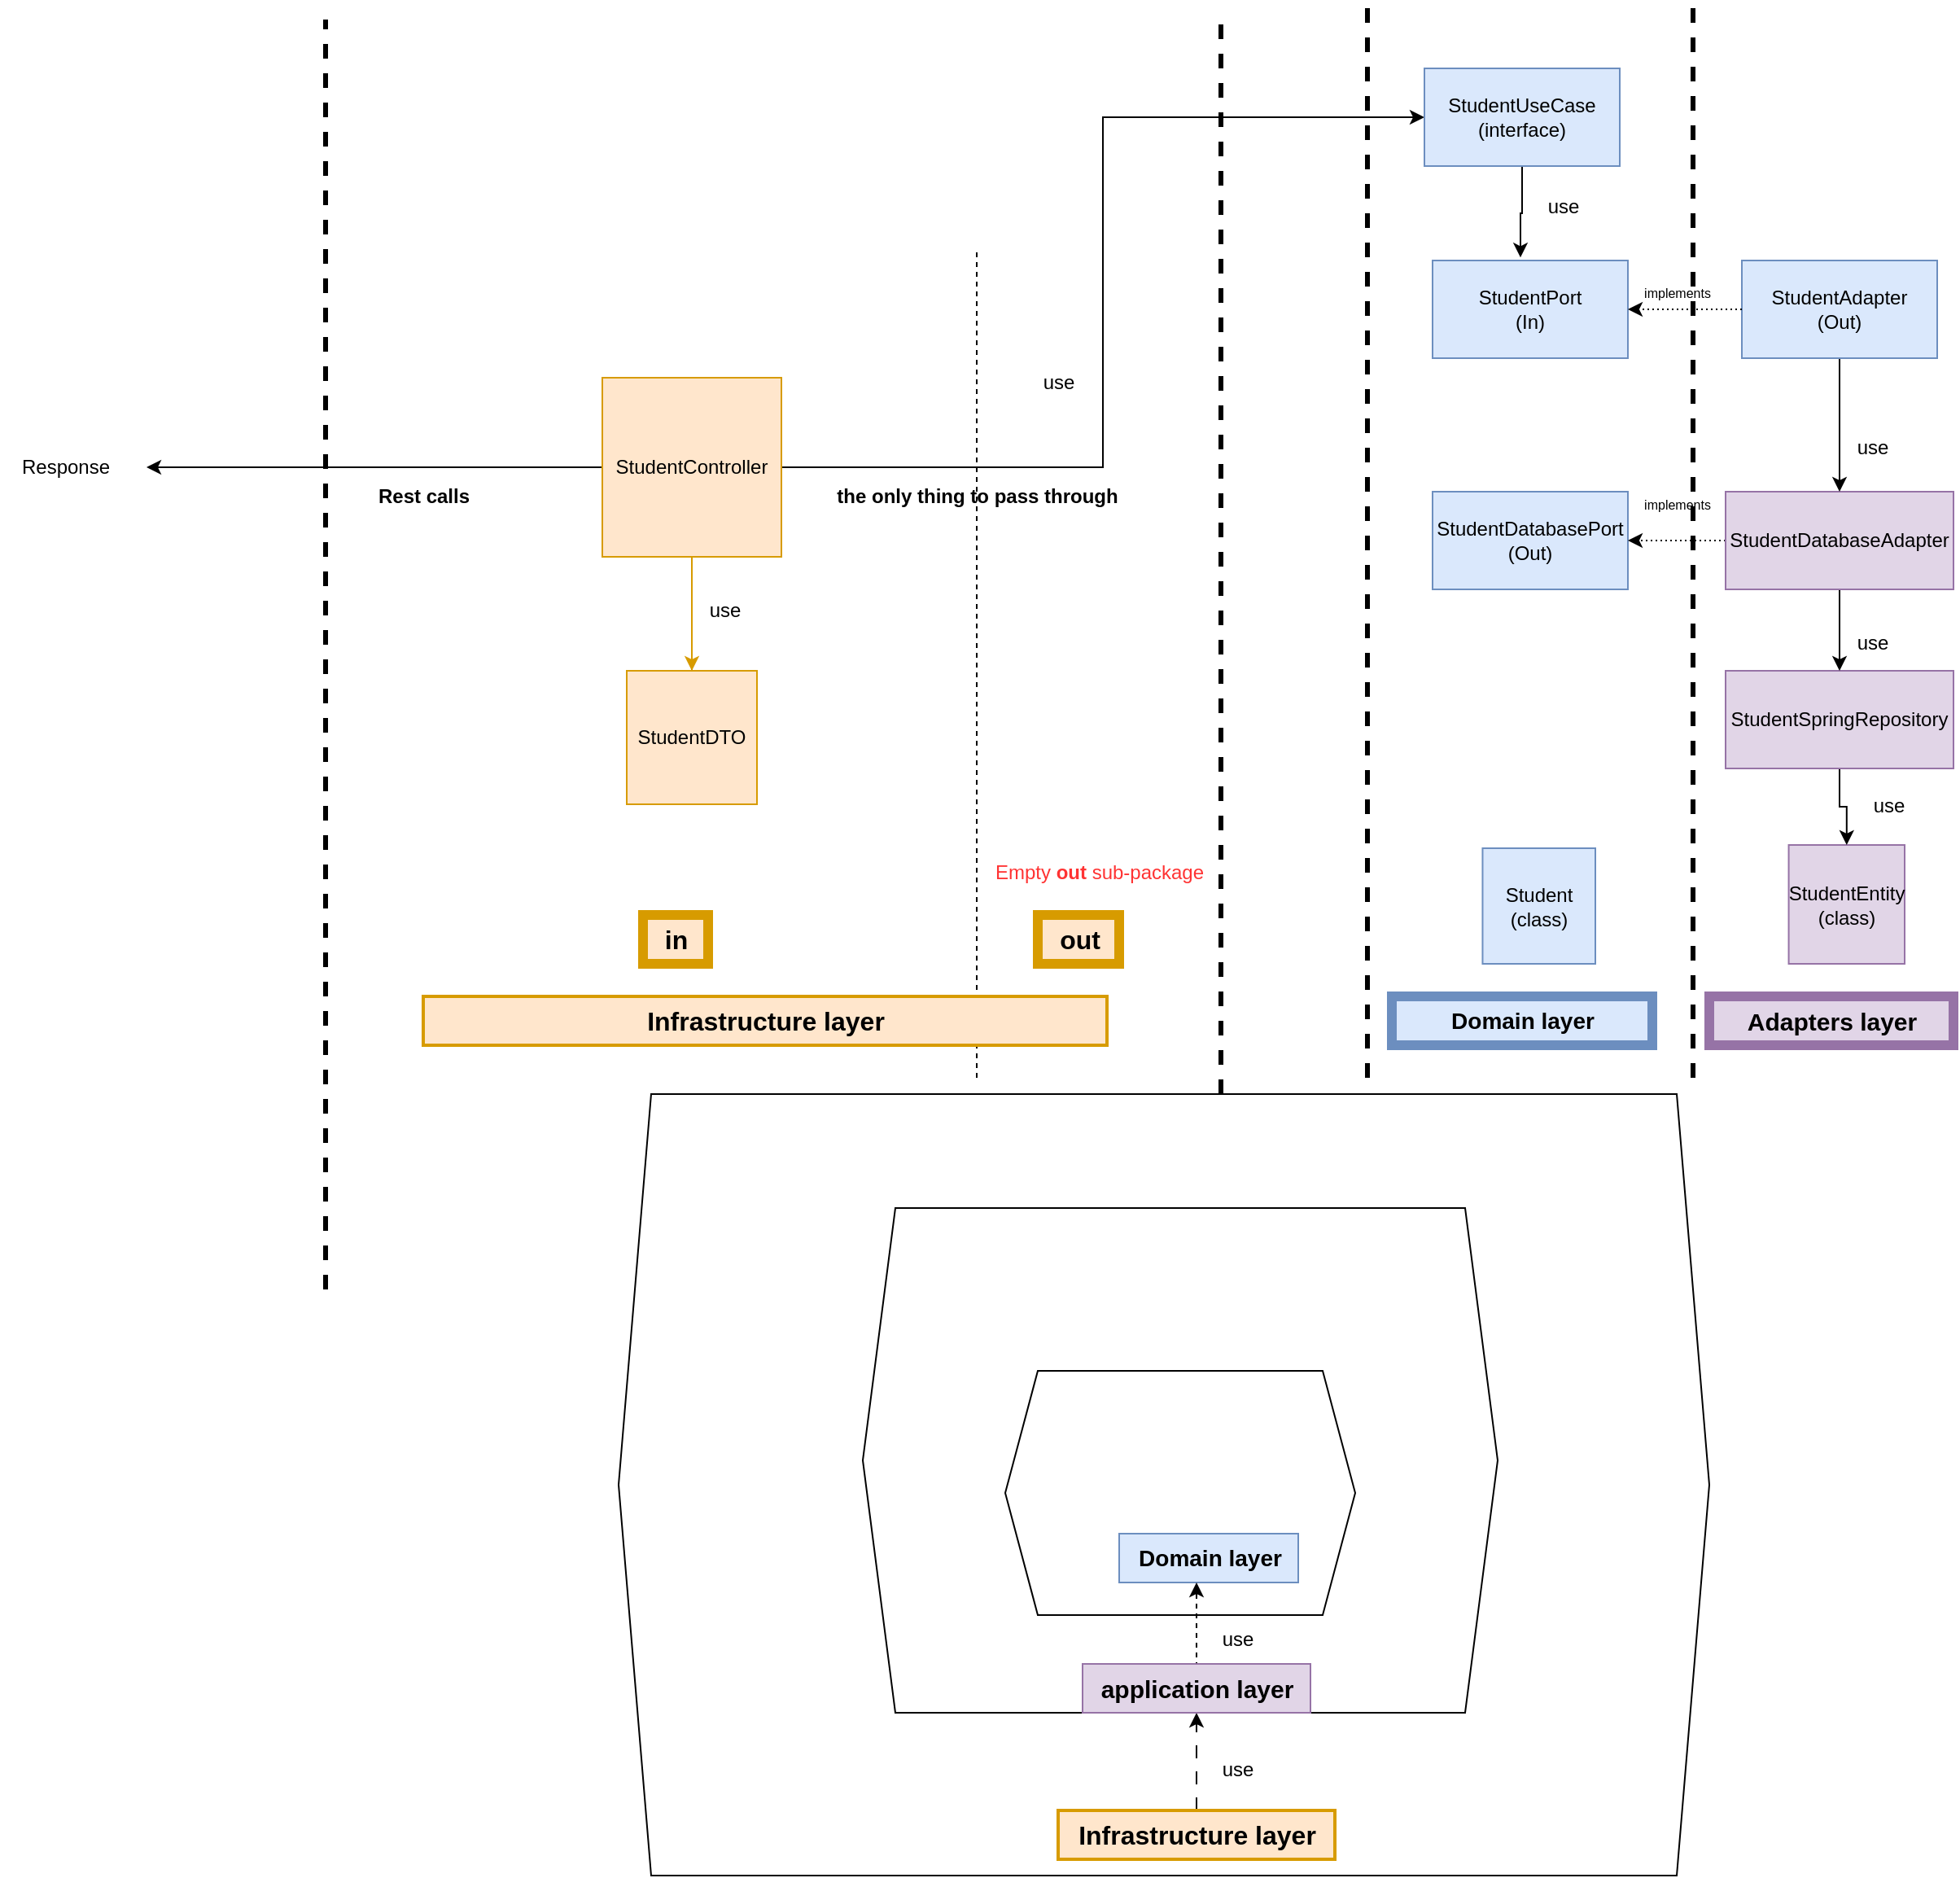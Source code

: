 <mxfile version="21.3.2" type="github">
  <diagram name="Page-1" id="UTS4cF8dmelflX9qp4N6">
    <mxGraphModel dx="2020" dy="1728" grid="1" gridSize="10" guides="1" tooltips="1" connect="1" arrows="1" fold="1" page="1" pageScale="1" pageWidth="850" pageHeight="1100" math="0" shadow="0">
      <root>
        <mxCell id="0" />
        <mxCell id="1" parent="0" />
        <mxCell id="mucqxG4NULC66LCUimEi-39" value="" style="endArrow=none;dashed=1;html=1;rounded=0;strokeWidth=1;" parent="1" edge="1">
          <mxGeometry width="50" height="50" relative="1" as="geometry">
            <mxPoint x="240" y="580" as="sourcePoint" />
            <mxPoint x="240" y="70" as="targetPoint" />
          </mxGeometry>
        </mxCell>
        <mxCell id="mucqxG4NULC66LCUimEi-19" value="" style="shape=hexagon;perimeter=hexagonPerimeter2;whiteSpace=wrap;html=1;fixedSize=1;" parent="1" vertex="1">
          <mxGeometry x="20" y="590" width="670" height="480" as="geometry" />
        </mxCell>
        <mxCell id="mucqxG4NULC66LCUimEi-18" value="" style="shape=hexagon;perimeter=hexagonPerimeter2;whiteSpace=wrap;html=1;fixedSize=1;" parent="1" vertex="1">
          <mxGeometry x="170" y="660" width="390" height="310" as="geometry" />
        </mxCell>
        <mxCell id="mucqxG4NULC66LCUimEi-16" value="" style="edgeStyle=orthogonalEdgeStyle;rounded=0;orthogonalLoop=1;jettySize=auto;html=1;fillColor=#ffe6cc;strokeColor=#d79b00;" parent="1" source="mucqxG4NULC66LCUimEi-1" edge="1">
          <mxGeometry relative="1" as="geometry">
            <mxPoint x="65" y="250" as="targetPoint" />
          </mxGeometry>
        </mxCell>
        <mxCell id="mucqxG4NULC66LCUimEi-1" value="StudentDTO&lt;br&gt;" style="whiteSpace=wrap;html=1;aspect=fixed;fillColor=#ffe6cc;strokeColor=#d79b00;" parent="1" vertex="1">
          <mxGeometry x="25" y="330" width="80" height="82" as="geometry" />
        </mxCell>
        <mxCell id="mucqxG4NULC66LCUimEi-2" value="Student&lt;br&gt;(class)" style="whiteSpace=wrap;html=1;aspect=fixed;fillColor=#dae8fc;strokeColor=#6c8ebf;" parent="1" vertex="1">
          <mxGeometry x="550.73" y="439" width="69.27" height="71" as="geometry" />
        </mxCell>
        <mxCell id="mucqxG4NULC66LCUimEi-4" value="" style="endArrow=none;dashed=1;html=1;rounded=0;strokeWidth=3;" parent="1" edge="1">
          <mxGeometry width="50" height="50" relative="1" as="geometry">
            <mxPoint x="480" y="580" as="sourcePoint" />
            <mxPoint x="480" y="-80" as="targetPoint" />
          </mxGeometry>
        </mxCell>
        <mxCell id="mucqxG4NULC66LCUimEi-5" value="" style="endArrow=none;dashed=1;html=1;rounded=0;strokeWidth=3;" parent="1" edge="1">
          <mxGeometry width="50" height="50" relative="1" as="geometry">
            <mxPoint x="680" y="580" as="sourcePoint" />
            <mxPoint x="680" y="-80" as="targetPoint" />
          </mxGeometry>
        </mxCell>
        <mxCell id="mucqxG4NULC66LCUimEi-9" value="&lt;font size=&quot;1&quot; style=&quot;&quot;&gt;&lt;b style=&quot;font-size: 15px;&quot;&gt;Adapters layer&lt;/b&gt;&lt;/font&gt;" style="text;html=1;align=center;verticalAlign=middle;resizable=1;points=[];autosize=1;strokeColor=#9673a6;fillColor=#e1d5e7;strokeWidth=6;" parent="1" vertex="1">
          <mxGeometry x="690" y="530" width="150" height="30" as="geometry" />
        </mxCell>
        <mxCell id="mucqxG4NULC66LCUimEi-11" style="edgeStyle=orthogonalEdgeStyle;rounded=0;orthogonalLoop=1;jettySize=auto;html=1;entryX=0.5;entryY=0;entryDx=0;entryDy=0;fillColor=#ffe6cc;strokeColor=#d79b00;" parent="1" source="mucqxG4NULC66LCUimEi-10" target="mucqxG4NULC66LCUimEi-1" edge="1">
          <mxGeometry relative="1" as="geometry">
            <Array as="points">
              <mxPoint x="65" y="280" />
              <mxPoint x="65" y="280" />
            </Array>
          </mxGeometry>
        </mxCell>
        <mxCell id="ogZAV1s2kpX4k0YjR3BK-8" style="edgeStyle=orthogonalEdgeStyle;rounded=0;orthogonalLoop=1;jettySize=auto;html=1;entryX=0;entryY=0.5;entryDx=0;entryDy=0;" parent="1" source="mucqxG4NULC66LCUimEi-10" target="ogZAV1s2kpX4k0YjR3BK-2" edge="1">
          <mxGeometry relative="1" as="geometry" />
        </mxCell>
        <mxCell id="ogZAV1s2kpX4k0YjR3BK-11" style="edgeStyle=orthogonalEdgeStyle;rounded=0;orthogonalLoop=1;jettySize=auto;html=1;" parent="1" source="mucqxG4NULC66LCUimEi-10" edge="1">
          <mxGeometry relative="1" as="geometry">
            <mxPoint x="-270" y="205" as="targetPoint" />
          </mxGeometry>
        </mxCell>
        <mxCell id="mucqxG4NULC66LCUimEi-10" value="StudentController" style="whiteSpace=wrap;html=1;aspect=fixed;fillColor=#ffe6cc;strokeColor=#d79b00;" parent="1" vertex="1">
          <mxGeometry x="10" y="150" width="110" height="110" as="geometry" />
        </mxCell>
        <mxCell id="mucqxG4NULC66LCUimEi-12" value="use" style="text;html=1;align=center;verticalAlign=middle;resizable=0;points=[];autosize=1;" parent="1" vertex="1">
          <mxGeometry x="65" y="278" width="40" height="30" as="geometry" />
        </mxCell>
        <mxCell id="mucqxG4NULC66LCUimEi-14" value="&lt;b&gt;&lt;font style=&quot;font-size: 14px;&quot;&gt;Domain layer&lt;/font&gt;&lt;/b&gt;" style="text;html=1;align=center;verticalAlign=middle;resizable=1;points=[];autosize=1;strokeColor=#6c8ebf;fillColor=#dae8fc;strokeWidth=6;" parent="1" vertex="1">
          <mxGeometry x="495" y="530" width="160" height="30" as="geometry" />
        </mxCell>
        <mxCell id="mucqxG4NULC66LCUimEi-17" value="" style="shape=hexagon;perimeter=hexagonPerimeter2;whiteSpace=wrap;html=1;fixedSize=1;" parent="1" vertex="1">
          <mxGeometry x="257.5" y="760" width="215" height="150" as="geometry" />
        </mxCell>
        <mxCell id="mucqxG4NULC66LCUimEi-25" style="edgeStyle=orthogonalEdgeStyle;rounded=0;orthogonalLoop=1;jettySize=auto;html=1;flowAnimation=1;" parent="1" source="mucqxG4NULC66LCUimEi-21" target="mucqxG4NULC66LCUimEi-24" edge="1">
          <mxGeometry relative="1" as="geometry" />
        </mxCell>
        <mxCell id="mucqxG4NULC66LCUimEi-21" value="&lt;font style=&quot;font-size: 16px;&quot;&gt;&lt;b&gt;Infrastructure layer&lt;br&gt;&lt;/b&gt;&lt;/font&gt;" style="text;html=1;align=center;verticalAlign=middle;resizable=0;points=[];autosize=1;strokeColor=#d79b00;fillColor=#ffe6cc;strokeWidth=2;" parent="1" vertex="1">
          <mxGeometry x="290" y="1030" width="170" height="30" as="geometry" />
        </mxCell>
        <mxCell id="mucqxG4NULC66LCUimEi-22" value="&lt;b&gt;&lt;font style=&quot;font-size: 14px;&quot;&gt;Domain layer&lt;/font&gt;&lt;/b&gt;" style="text;html=1;align=center;verticalAlign=middle;resizable=0;points=[];autosize=1;strokeColor=#6c8ebf;fillColor=#dae8fc;" parent="1" vertex="1">
          <mxGeometry x="327.5" y="860" width="110" height="30" as="geometry" />
        </mxCell>
        <mxCell id="mucqxG4NULC66LCUimEi-26" style="edgeStyle=orthogonalEdgeStyle;rounded=0;orthogonalLoop=1;jettySize=auto;html=1;dashed=1;flowAnimation=1;" parent="1" source="mucqxG4NULC66LCUimEi-24" edge="1">
          <mxGeometry relative="1" as="geometry">
            <mxPoint x="375" y="890" as="targetPoint" />
          </mxGeometry>
        </mxCell>
        <mxCell id="mucqxG4NULC66LCUimEi-24" value="&lt;font size=&quot;1&quot; style=&quot;&quot;&gt;&lt;b style=&quot;font-size: 15px;&quot;&gt;application layer&lt;/b&gt;&lt;/font&gt;" style="text;html=1;align=center;verticalAlign=middle;resizable=0;points=[];autosize=1;strokeColor=#9673a6;fillColor=#e1d5e7;" parent="1" vertex="1">
          <mxGeometry x="305" y="940" width="140" height="30" as="geometry" />
        </mxCell>
        <mxCell id="mucqxG4NULC66LCUimEi-27" value="use" style="text;html=1;align=center;verticalAlign=middle;resizable=0;points=[];autosize=1;" parent="1" vertex="1">
          <mxGeometry x="380" y="910" width="40" height="30" as="geometry" />
        </mxCell>
        <mxCell id="mucqxG4NULC66LCUimEi-28" value="use" style="text;html=1;align=center;verticalAlign=middle;resizable=0;points=[];autosize=1;" parent="1" vertex="1">
          <mxGeometry x="380" y="990" width="40" height="30" as="geometry" />
        </mxCell>
        <mxCell id="mucqxG4NULC66LCUimEi-36" value="&lt;font style=&quot;font-size: 16px;&quot;&gt;&lt;b&gt;in&lt;br&gt;&lt;/b&gt;&lt;/font&gt;" style="text;html=1;align=center;verticalAlign=middle;resizable=0;points=[];autosize=1;strokeColor=#d79b00;fillColor=#ffe6cc;strokeWidth=6;" parent="1" vertex="1">
          <mxGeometry x="35" y="480" width="40" height="30" as="geometry" />
        </mxCell>
        <mxCell id="mucqxG4NULC66LCUimEi-37" value="&lt;font style=&quot;font-size: 16px;&quot;&gt;&lt;b&gt;out&lt;br&gt;&lt;/b&gt;&lt;/font&gt;" style="text;html=1;align=center;verticalAlign=middle;resizable=0;points=[];autosize=1;strokeColor=#d79b00;fillColor=#ffe6cc;strokeWidth=6;" parent="1" vertex="1">
          <mxGeometry x="277.5" y="480" width="50" height="30" as="geometry" />
        </mxCell>
        <mxCell id="mucqxG4NULC66LCUimEi-7" value="&lt;font style=&quot;font-size: 16px;&quot;&gt;&lt;b&gt;Infrastructure layer&lt;br&gt;&lt;/b&gt;&lt;/font&gt;" style="text;html=1;align=center;verticalAlign=middle;resizable=1;points=[];autosize=1;strokeColor=#d79b00;fillColor=#ffe6cc;strokeWidth=2;" parent="1" vertex="1">
          <mxGeometry x="-100" y="530" width="420" height="30" as="geometry" />
        </mxCell>
        <mxCell id="ogZAV1s2kpX4k0YjR3BK-4" style="edgeStyle=orthogonalEdgeStyle;rounded=0;orthogonalLoop=1;jettySize=auto;html=1;entryX=0.45;entryY=-0.031;entryDx=0;entryDy=0;entryPerimeter=0;exitX=0.5;exitY=1;exitDx=0;exitDy=0;" parent="1" source="ogZAV1s2kpX4k0YjR3BK-2" target="ogZAV1s2kpX4k0YjR3BK-3" edge="1">
          <mxGeometry relative="1" as="geometry" />
        </mxCell>
        <mxCell id="ogZAV1s2kpX4k0YjR3BK-2" value="StudentUseCase&lt;br&gt;(interface)" style="rounded=0;whiteSpace=wrap;html=1;fillColor=#dae8fc;strokeColor=#6c8ebf;" parent="1" vertex="1">
          <mxGeometry x="515" y="-40" width="120" height="60" as="geometry" />
        </mxCell>
        <mxCell id="ogZAV1s2kpX4k0YjR3BK-3" value="StudentPort&lt;br&gt;(In)" style="rounded=0;whiteSpace=wrap;html=1;fillColor=#dae8fc;strokeColor=#6c8ebf;" parent="1" vertex="1">
          <mxGeometry x="520" y="78" width="120" height="60" as="geometry" />
        </mxCell>
        <mxCell id="ogZAV1s2kpX4k0YjR3BK-5" value="use" style="text;html=1;align=center;verticalAlign=middle;resizable=0;points=[];autosize=1;strokeColor=none;fillColor=none;" parent="1" vertex="1">
          <mxGeometry x="580" y="30" width="40" height="30" as="geometry" />
        </mxCell>
        <mxCell id="ogZAV1s2kpX4k0YjR3BK-6" value="StudentDatabasePort&lt;br&gt;(Out)" style="whiteSpace=wrap;html=1;fillColor=#dae8fc;strokeColor=#6c8ebf;" parent="1" vertex="1">
          <mxGeometry x="520" y="220" width="120" height="60" as="geometry" />
        </mxCell>
        <mxCell id="ogZAV1s2kpX4k0YjR3BK-9" value="use" style="text;html=1;align=center;verticalAlign=middle;resizable=0;points=[];autosize=1;strokeColor=none;fillColor=none;" parent="1" vertex="1">
          <mxGeometry x="270" y="138" width="40" height="30" as="geometry" />
        </mxCell>
        <mxCell id="ogZAV1s2kpX4k0YjR3BK-10" value="&lt;b&gt;the only thing to pass through&lt;/b&gt;" style="text;html=1;align=center;verticalAlign=middle;resizable=0;points=[];autosize=1;strokeColor=none;fillColor=none;" parent="1" vertex="1">
          <mxGeometry x="140" y="208" width="200" height="30" as="geometry" />
        </mxCell>
        <mxCell id="ogZAV1s2kpX4k0YjR3BK-12" value="" style="endArrow=none;dashed=1;html=1;rounded=0;strokeWidth=3;" parent="1" edge="1">
          <mxGeometry width="50" height="50" relative="1" as="geometry">
            <mxPoint x="-160" y="710" as="sourcePoint" />
            <mxPoint x="-160" y="-70" as="targetPoint" />
          </mxGeometry>
        </mxCell>
        <mxCell id="ogZAV1s2kpX4k0YjR3BK-13" value="&lt;b&gt;Rest calls&lt;/b&gt;" style="text;html=1;align=center;verticalAlign=middle;resizable=0;points=[];autosize=1;strokeColor=none;fillColor=none;" parent="1" vertex="1">
          <mxGeometry x="-140" y="208" width="80" height="30" as="geometry" />
        </mxCell>
        <mxCell id="ogZAV1s2kpX4k0YjR3BK-14" value="Response" style="text;html=1;align=center;verticalAlign=middle;resizable=0;points=[];autosize=1;strokeColor=none;fillColor=none;" parent="1" vertex="1">
          <mxGeometry x="-360" y="190" width="80" height="30" as="geometry" />
        </mxCell>
        <mxCell id="ogZAV1s2kpX4k0YjR3BK-15" value="" style="endArrow=none;dashed=1;html=1;rounded=0;strokeWidth=3;" parent="1" edge="1">
          <mxGeometry width="50" height="50" relative="1" as="geometry">
            <mxPoint x="390" y="590" as="sourcePoint" />
            <mxPoint x="390" y="-70" as="targetPoint" />
          </mxGeometry>
        </mxCell>
        <mxCell id="ogZAV1s2kpX4k0YjR3BK-17" value="StudentEntity&lt;br&gt;(class)" style="whiteSpace=wrap;html=1;aspect=fixed;fillColor=#e1d5e7;strokeColor=#9673a6;" parent="1" vertex="1">
          <mxGeometry x="738.78" y="437" width="71.22" height="73" as="geometry" />
        </mxCell>
        <mxCell id="ogZAV1s2kpX4k0YjR3BK-38" style="edgeStyle=orthogonalEdgeStyle;rounded=0;orthogonalLoop=1;jettySize=auto;html=1;" parent="1" source="ogZAV1s2kpX4k0YjR3BK-18" target="ogZAV1s2kpX4k0YjR3BK-17" edge="1">
          <mxGeometry relative="1" as="geometry" />
        </mxCell>
        <mxCell id="ogZAV1s2kpX4k0YjR3BK-18" value="StudentSpringRepository" style="whiteSpace=wrap;html=1;fillColor=#e1d5e7;strokeColor=#9673a6;" parent="1" vertex="1">
          <mxGeometry x="700" y="330" width="140" height="60" as="geometry" />
        </mxCell>
        <mxCell id="ogZAV1s2kpX4k0YjR3BK-23" style="edgeStyle=orthogonalEdgeStyle;rounded=0;orthogonalLoop=1;jettySize=auto;html=1;dashed=1;dashPattern=1 2;" parent="1" source="ogZAV1s2kpX4k0YjR3BK-19" target="ogZAV1s2kpX4k0YjR3BK-6" edge="1">
          <mxGeometry relative="1" as="geometry" />
        </mxCell>
        <mxCell id="ogZAV1s2kpX4k0YjR3BK-34" style="edgeStyle=orthogonalEdgeStyle;rounded=0;orthogonalLoop=1;jettySize=auto;html=1;" parent="1" source="ogZAV1s2kpX4k0YjR3BK-19" target="ogZAV1s2kpX4k0YjR3BK-18" edge="1">
          <mxGeometry relative="1" as="geometry" />
        </mxCell>
        <mxCell id="ogZAV1s2kpX4k0YjR3BK-19" value="StudentDatabaseAdapter" style="whiteSpace=wrap;html=1;fillColor=#e1d5e7;strokeColor=#9673a6;" parent="1" vertex="1">
          <mxGeometry x="700" y="220" width="140" height="60" as="geometry" />
        </mxCell>
        <mxCell id="ogZAV1s2kpX4k0YjR3BK-25" value="use" style="text;html=1;align=center;verticalAlign=middle;resizable=0;points=[];autosize=1;strokeColor=none;fillColor=none;" parent="1" vertex="1">
          <mxGeometry x="770" y="178" width="40" height="30" as="geometry" />
        </mxCell>
        <mxCell id="ogZAV1s2kpX4k0YjR3BK-33" style="edgeStyle=orthogonalEdgeStyle;rounded=0;orthogonalLoop=1;jettySize=auto;html=1;" parent="1" source="ogZAV1s2kpX4k0YjR3BK-29" target="ogZAV1s2kpX4k0YjR3BK-19" edge="1">
          <mxGeometry relative="1" as="geometry" />
        </mxCell>
        <mxCell id="ogZAV1s2kpX4k0YjR3BK-29" value="StudentAdapter&lt;br&gt;(Out)" style="rounded=0;whiteSpace=wrap;html=1;fillColor=#dae8fc;strokeColor=#6c8ebf;" parent="1" vertex="1">
          <mxGeometry x="710" y="78" width="120" height="60" as="geometry" />
        </mxCell>
        <mxCell id="ogZAV1s2kpX4k0YjR3BK-30" style="edgeStyle=orthogonalEdgeStyle;rounded=0;orthogonalLoop=1;jettySize=auto;html=1;dashed=1;dashPattern=1 2;exitX=0;exitY=0.5;exitDx=0;exitDy=0;" parent="1" source="ogZAV1s2kpX4k0YjR3BK-29" target="ogZAV1s2kpX4k0YjR3BK-3" edge="1">
          <mxGeometry relative="1" as="geometry">
            <mxPoint x="710" y="248" as="sourcePoint" />
            <mxPoint x="645" y="250" as="targetPoint" />
          </mxGeometry>
        </mxCell>
        <mxCell id="ogZAV1s2kpX4k0YjR3BK-31" value="&lt;p style=&quot;line-height: 90%; font-size: 8px;&quot;&gt;implements&lt;/p&gt;" style="text;html=1;align=center;verticalAlign=middle;resizable=0;points=[];autosize=1;strokeColor=none;fillColor=none;" parent="1" vertex="1">
          <mxGeometry x="640" y="208" width="60" height="40" as="geometry" />
        </mxCell>
        <mxCell id="ogZAV1s2kpX4k0YjR3BK-35" value="use" style="text;html=1;align=center;verticalAlign=middle;resizable=0;points=[];autosize=1;strokeColor=none;fillColor=none;" parent="1" vertex="1">
          <mxGeometry x="770" y="298" width="40" height="30" as="geometry" />
        </mxCell>
        <mxCell id="ogZAV1s2kpX4k0YjR3BK-36" value="&lt;p style=&quot;line-height: 90%; font-size: 8px;&quot;&gt;implements&lt;/p&gt;" style="text;html=1;align=center;verticalAlign=middle;resizable=0;points=[];autosize=1;strokeColor=none;fillColor=none;" parent="1" vertex="1">
          <mxGeometry x="640" y="78" width="60" height="40" as="geometry" />
        </mxCell>
        <mxCell id="ogZAV1s2kpX4k0YjR3BK-39" value="use" style="text;html=1;align=center;verticalAlign=middle;resizable=0;points=[];autosize=1;strokeColor=none;fillColor=none;" parent="1" vertex="1">
          <mxGeometry x="780" y="398" width="40" height="30" as="geometry" />
        </mxCell>
        <mxCell id="GasGxRCZjI-AQa13atZJ-2" value="&lt;font color=&quot;#ff3333&quot; style=&quot;font-size: 12px;&quot;&gt;Empty &lt;b&gt;out &lt;/b&gt;sub-package&lt;/font&gt;" style="text;html=1;align=center;verticalAlign=middle;resizable=0;points=[];autosize=1;strokeColor=none;fillColor=none;strokeWidth=5;" vertex="1" parent="1">
          <mxGeometry x="240" y="439" width="150" height="30" as="geometry" />
        </mxCell>
      </root>
    </mxGraphModel>
  </diagram>
</mxfile>
